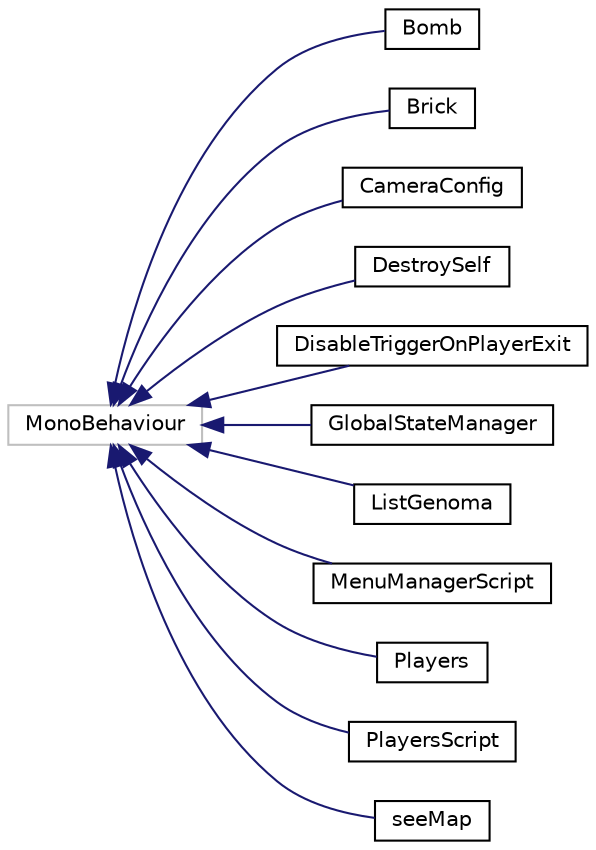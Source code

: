 digraph "Graphical Class Hierarchy"
{
 // LATEX_PDF_SIZE
  edge [fontname="Helvetica",fontsize="10",labelfontname="Helvetica",labelfontsize="10"];
  node [fontname="Helvetica",fontsize="10",shape=record];
  rankdir="LR";
  Node3 [label="MonoBehaviour",height=0.2,width=0.4,color="grey75", fillcolor="white", style="filled",tooltip=" "];
  Node3 -> Node0 [dir="back",color="midnightblue",fontsize="10",style="solid",fontname="Helvetica"];
  Node0 [label="Bomb",height=0.2,width=0.4,color="black", fillcolor="white", style="filled",URL="$class_bomb.html",tooltip="La clase Bomb se encarga de instanciar las explosiones al instante en el que el jugador pone una bomb..."];
  Node3 -> Node5 [dir="back",color="midnightblue",fontsize="10",style="solid",fontname="Helvetica"];
  Node5 [label="Brick",height=0.2,width=0.4,color="black", fillcolor="white", style="filled",URL="$class_brick.html",tooltip="Brick Clase que maneja los bloques."];
  Node3 -> Node6 [dir="back",color="midnightblue",fontsize="10",style="solid",fontname="Helvetica"];
  Node6 [label="CameraConfig",height=0.2,width=0.4,color="black", fillcolor="white", style="filled",URL="$class_camera_config.html",tooltip="La clase CameraConfig se utiliza para gestionar la posicion de la camara."];
  Node3 -> Node7 [dir="back",color="midnightblue",fontsize="10",style="solid",fontname="Helvetica"];
  Node7 [label="DestroySelf",height=0.2,width=0.4,color="black", fillcolor="white", style="filled",URL="$class_destroy_self.html",tooltip="DestroySelf Realiza la destrucción del objeto."];
  Node3 -> Node8 [dir="back",color="midnightblue",fontsize="10",style="solid",fontname="Helvetica"];
  Node8 [label="DisableTriggerOnPlayerExit",height=0.2,width=0.4,color="black", fillcolor="white", style="filled",URL="$class_disable_trigger_on_player_exit.html",tooltip="DestroySelf Realiza la destrucción del objeto."];
  Node3 -> Node9 [dir="back",color="midnightblue",fontsize="10",style="solid",fontname="Helvetica"];
  Node9 [label="GlobalStateManager",height=0.2,width=0.4,color="black", fillcolor="white", style="filled",URL="$class_global_state_manager.html",tooltip="GlobalStateManager Analiza la destruccion de los jugadores."];
  Node3 -> Node10 [dir="back",color="midnightblue",fontsize="10",style="solid",fontname="Helvetica"];
  Node10 [label="ListGenoma",height=0.2,width=0.4,color="black", fillcolor="white", style="filled",URL="$class_list_genoma.html",tooltip="La clase ListGenoma se encarga de gestionar los cromosomas de cada individuo."];
  Node3 -> Node11 [dir="back",color="midnightblue",fontsize="10",style="solid",fontname="Helvetica"];
  Node11 [label="MenuManagerScript",height=0.2,width=0.4,color="black", fillcolor="white", style="filled",URL="$class_menu_manager_script.html",tooltip=" "];
  Node3 -> Node12 [dir="back",color="midnightblue",fontsize="10",style="solid",fontname="Helvetica"];
  Node12 [label="Players",height=0.2,width=0.4,color="black", fillcolor="white", style="filled",URL="$class_players.html",tooltip=" "];
  Node3 -> Node13 [dir="back",color="midnightblue",fontsize="10",style="solid",fontname="Helvetica"];
  Node13 [label="PlayersScript",height=0.2,width=0.4,color="black", fillcolor="white", style="filled",URL="$class_players_script.html",tooltip=" "];
  Node3 -> Node14 [dir="back",color="midnightblue",fontsize="10",style="solid",fontname="Helvetica"];
  Node14 [label="seeMap",height=0.2,width=0.4,color="black", fillcolor="white", style="filled",URL="$classsee_map.html",tooltip="Crea un mapa aleatoria para luego renderizardo."];
}
